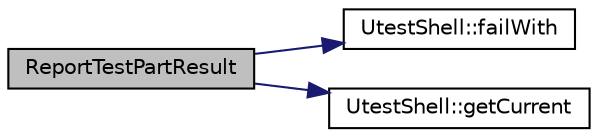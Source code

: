 digraph "ReportTestPartResult"
{
 // LATEX_PDF_SIZE
  edge [fontname="Helvetica",fontsize="10",labelfontname="Helvetica",labelfontsize="10"];
  node [fontname="Helvetica",fontsize="10",shape=record];
  rankdir="LR";
  Node1 [label="ReportTestPartResult",height=0.2,width=0.4,color="black", fillcolor="grey75", style="filled", fontcolor="black",tooltip=" "];
  Node1 -> Node2 [color="midnightblue",fontsize="10",style="solid",fontname="Helvetica"];
  Node2 [label="UtestShell::failWith",height=0.2,width=0.4,color="black", fillcolor="white", style="filled",URL="$class_utest_shell.html#a21e61ccb7b4a74852c662012d2d7e752",tooltip=" "];
  Node1 -> Node3 [color="midnightblue",fontsize="10",style="solid",fontname="Helvetica"];
  Node3 [label="UtestShell::getCurrent",height=0.2,width=0.4,color="black", fillcolor="white", style="filled",URL="$class_utest_shell.html#a2e4b1607e0a9b5b319de24bec070ca25",tooltip=" "];
}
